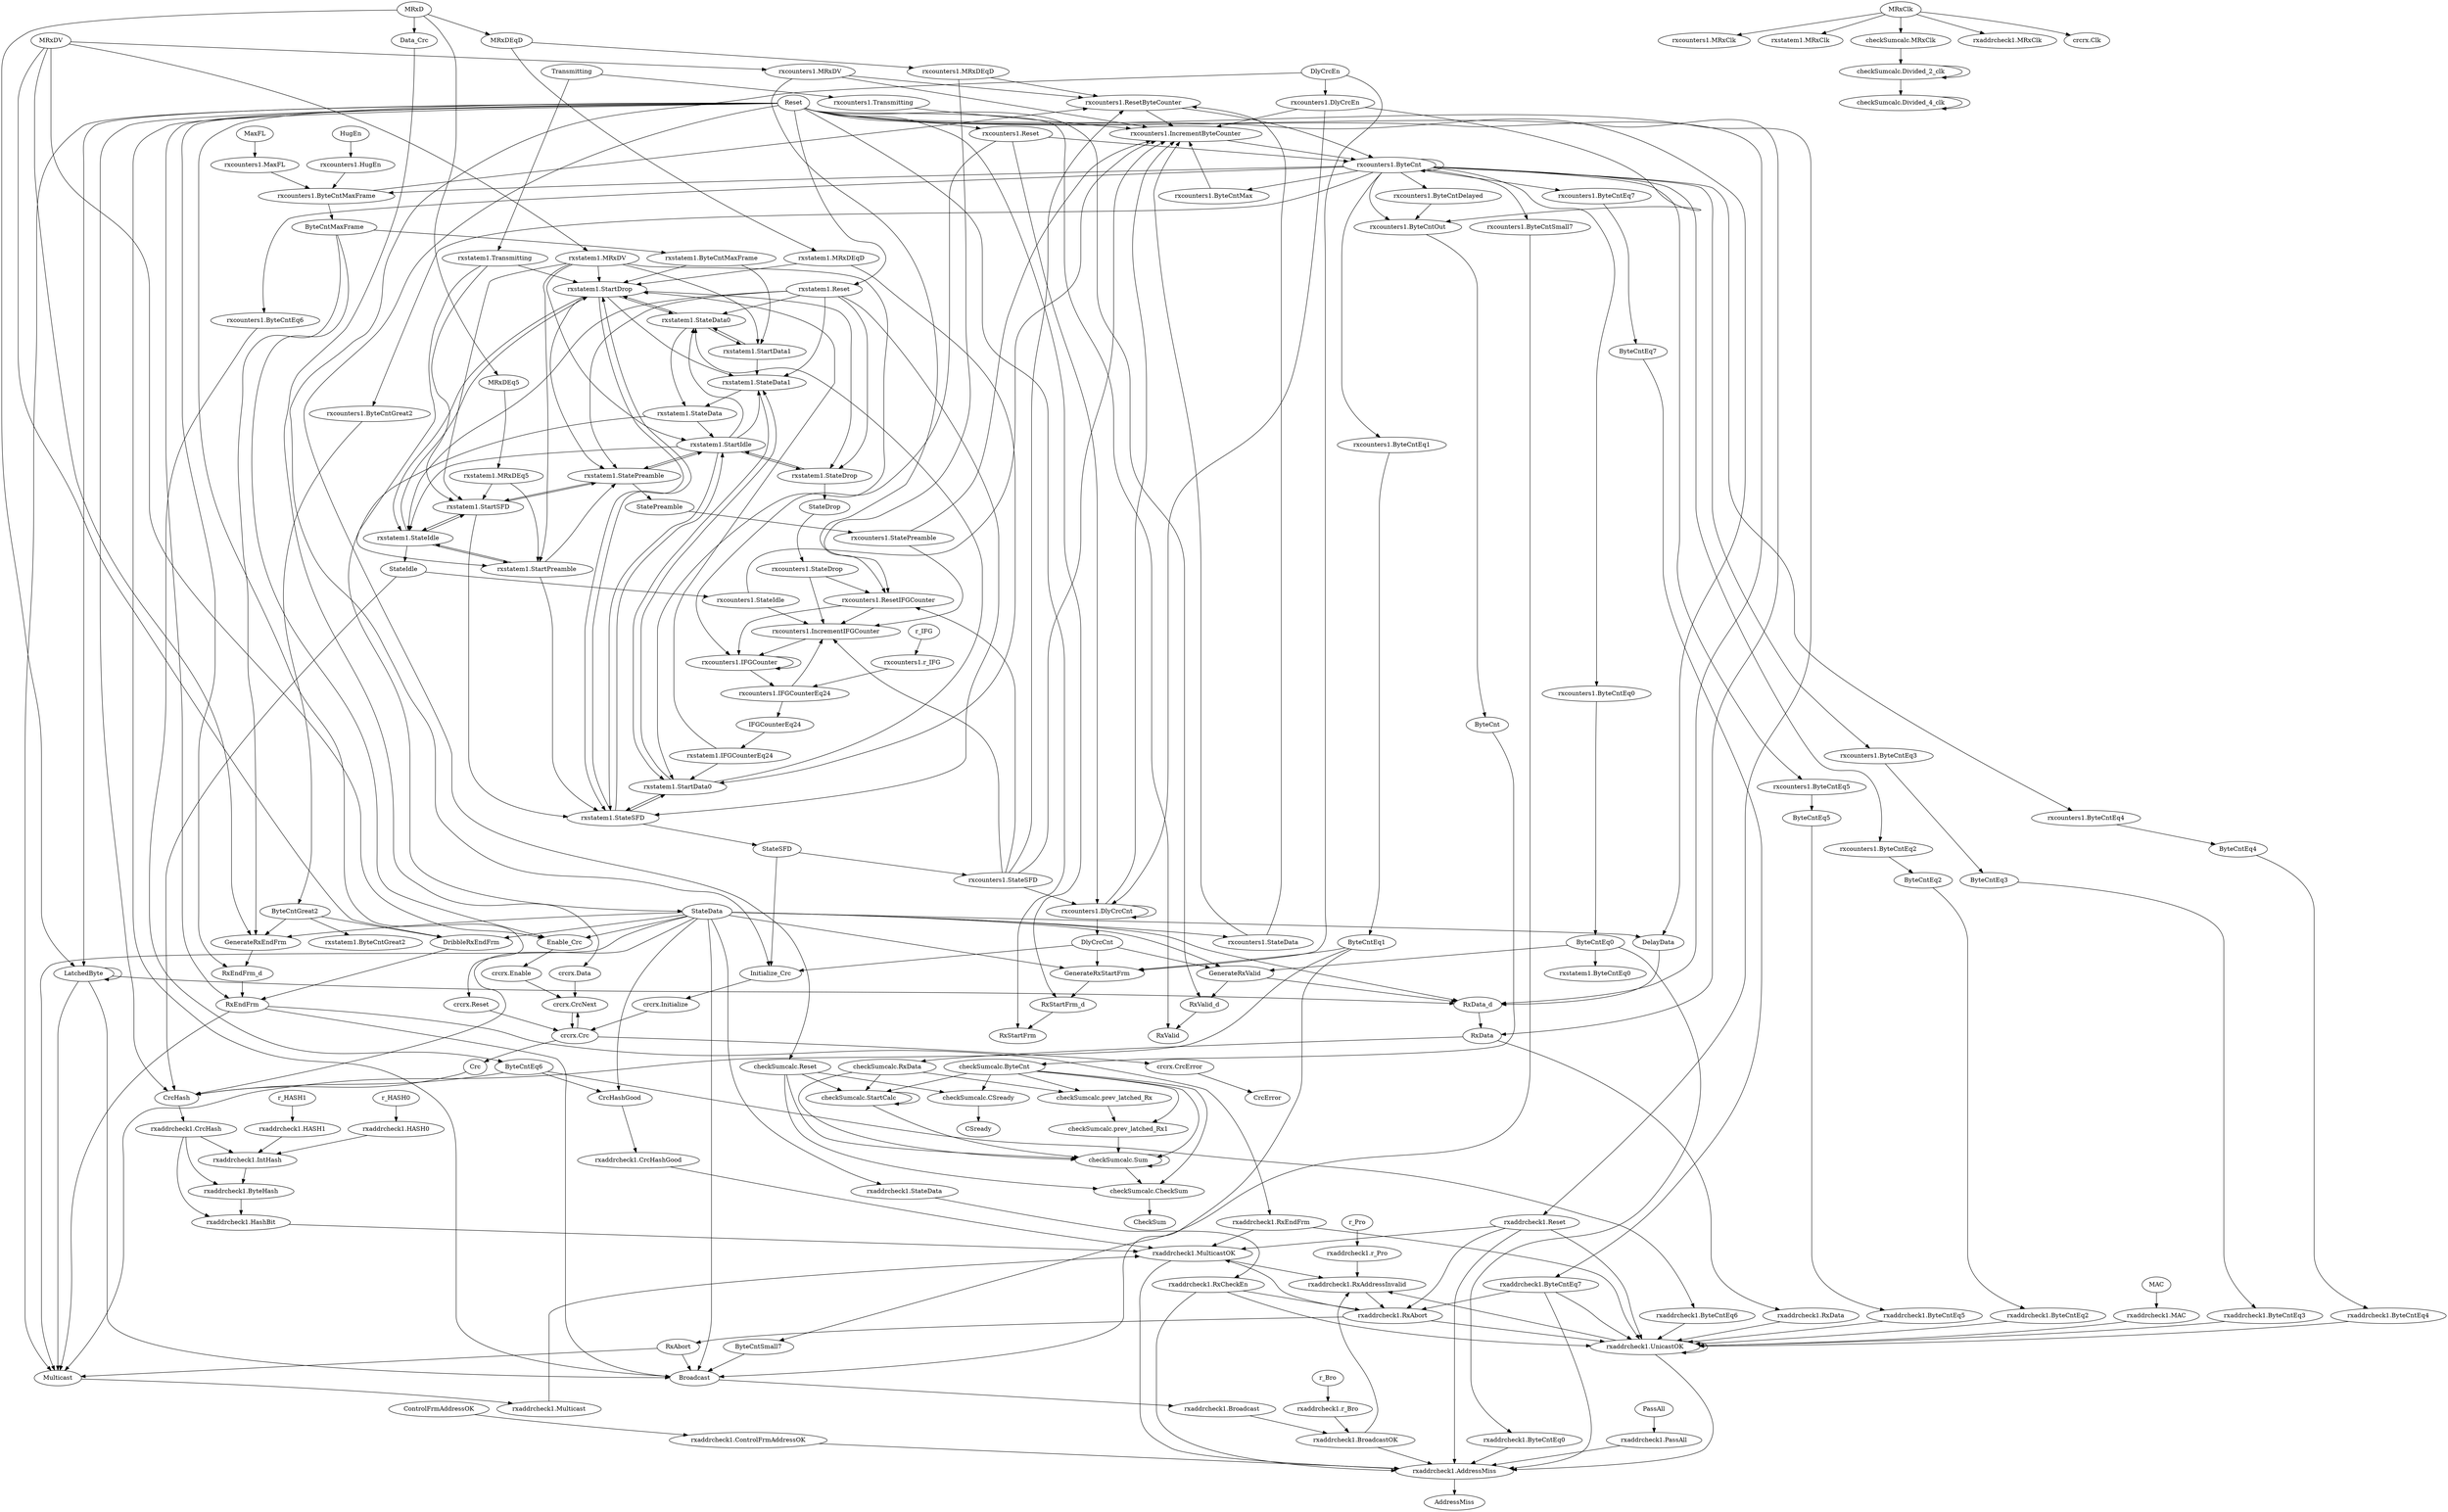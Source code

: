 digraph "()" {
	MRxDV -> Enable_Crc	 [weight=1.0];
	MRxDV -> "rxcounters1.MRxDV"	 [weight=1.0];
	MRxDV -> "rxstatem1.MRxDV"	 [weight=1.0];
	MRxDV -> DribbleRxEndFrm	 [weight=1.0];
	MRxDV -> GenerateRxEndFrm	 [weight=1.0];
	"rxstatem1.Reset" -> "rxstatem1.StateData0"	 [weight=3.0];
	"rxstatem1.Reset" -> "rxstatem1.StateData1"	 [weight=3.0];
	"rxstatem1.Reset" -> "rxstatem1.StateIdle"	 [weight=3.0];
	"rxstatem1.Reset" -> "rxstatem1.StateSFD"	 [weight=3.0];
	"rxstatem1.Reset" -> "rxstatem1.StatePreamble"	 [weight=3.0];
	"rxstatem1.Reset" -> "rxstatem1.StateDrop"	 [weight=3.0];
	Enable_Crc -> "crcrx.Enable"	 [weight=1.0];
	ControlFrmAddressOK -> "rxaddrcheck1.ControlFrmAddressOK"	 [weight=1.0];
	StateDrop -> "rxcounters1.StateDrop"	 [weight=1.0];
	r_IFG -> "rxcounters1.r_IFG"	 [weight=1.0];
	"crcrx.Initialize" -> "crcrx.Crc"	 [weight=2.0];
	"rxaddrcheck1.Reset" -> "rxaddrcheck1.UnicastOK"	 [weight=8.0];
	"rxaddrcheck1.Reset" -> "rxaddrcheck1.MulticastOK"	 [weight=3.0];
	"rxaddrcheck1.Reset" -> "rxaddrcheck1.RxAbort"	 [weight=3.0];
	"rxaddrcheck1.Reset" -> "rxaddrcheck1.AddressMiss"	 [weight=3.0];
	"rxstatem1.StartPreamble" -> "rxstatem1.StateIdle"	 [weight=2.0];
	"rxstatem1.StartPreamble" -> "rxstatem1.StateSFD"	 [weight=2.0];
	"rxstatem1.StartPreamble" -> "rxstatem1.StatePreamble"	 [weight=1.0];
	"rxaddrcheck1.CrcHash" -> "rxaddrcheck1.IntHash"	 [weight=1.0];
	"rxaddrcheck1.CrcHash" -> "rxaddrcheck1.HashBit"	 [weight=1.0];
	"rxaddrcheck1.CrcHash" -> "rxaddrcheck1.ByteHash"	 [weight=4.0];
	StatePreamble -> "rxcounters1.StatePreamble"	 [weight=1.0];
	"rxaddrcheck1.HASH0" -> "rxaddrcheck1.IntHash"	 [weight=1.0];
	"rxaddrcheck1.UnicastOK" -> "rxaddrcheck1.UnicastOK"	 [weight=5.0];
	"rxaddrcheck1.UnicastOK" -> "rxaddrcheck1.AddressMiss"	 [weight=1.0];
	"rxaddrcheck1.UnicastOK" -> "rxaddrcheck1.RxAddressInvalid"	 [weight=1.0];
	"rxcounters1.MRxDV" -> "rxcounters1.ResetByteCounter"	 [weight=1.0];
	"rxcounters1.MRxDV" -> "rxcounters1.ResetIFGCounter"	 [weight=1.0];
	"rxcounters1.MRxDV" -> "rxcounters1.IncrementByteCounter"	 [weight=1.0];
	StateIdle -> CrcHash	 [weight=2.0];
	StateIdle -> "rxcounters1.StateIdle"	 [weight=1.0];
	"checkSumcalc.Reset" -> "checkSumcalc.StartCalc"	 [weight=4.0];
	"checkSumcalc.Reset" -> "checkSumcalc.CheckSum"	 [weight=2.0];
	"checkSumcalc.Reset" -> "checkSumcalc.CSready"	 [weight=2.0];
	"checkSumcalc.Reset" -> "checkSumcalc.Sum"	 [weight=1.0];
	Broadcast -> "rxaddrcheck1.Broadcast"	 [weight=1.0];
	MRxD -> LatchedByte	 [weight=1.0];
	MRxD -> MRxDEqD	 [weight=1.0];
	MRxD -> Data_Crc	 [weight=4.0];
	MRxD -> MRxDEq5	 [weight=1.0];
	Reset -> "rxstatem1.Reset"	 [weight=1.0];
	Reset -> "rxaddrcheck1.Reset"	 [weight=1.0];
	Reset -> "checkSumcalc.Reset"	 [weight=1.0];
	Reset -> Broadcast	 [weight=4.0];
	Reset -> RxValid	 [weight=2.0];
	Reset -> LatchedByte	 [weight=3.0];
	Reset -> DelayData	 [weight=3.0];
	Reset -> CrcHash	 [weight=2.0];
	Reset -> "rxcounters1.Reset"	 [weight=1.0];
	Reset -> "crcrx.Reset"	 [weight=1.0];
	Reset -> RxStartFrm_d	 [weight=2.0];
	Reset -> RxEndFrm_d	 [weight=2.0];
	Reset -> RxData_d	 [weight=3.0];
	Reset -> RxStartFrm	 [weight=2.0];
	Reset -> RxData	 [weight=3.0];
	Reset -> RxValid_d	 [weight=2.0];
	Reset -> Multicast	 [weight=3.0];
	Reset -> RxEndFrm	 [weight=2.0];
	"checkSumcalc.Divided_2_clk" -> "checkSumcalc.Divided_2_clk"	 [weight=1.0];
	"checkSumcalc.Divided_2_clk" -> "checkSumcalc.Divided_4_clk"	 [weight=1.0];
	"rxcounters1.MaxFL" -> "rxcounters1.ByteCntMaxFrame"	 [weight=1.0];
	"rxstatem1.StateData0" -> "rxstatem1.StartDrop"	 [weight=1.0];
	"rxstatem1.StateData0" -> "rxstatem1.StateData"	 [weight=1.0];
	"rxstatem1.StateData0" -> "rxstatem1.StartData1"	 [weight=1.0];
	"rxstatem1.StateData1" -> "rxstatem1.StateData"	 [weight=1.0];
	"rxstatem1.StateData1" -> "rxstatem1.StartData0"	 [weight=1.0];
	"rxcounters1.ByteCntEq1" -> ByteCntEq1	 [weight=1.0];
	"rxcounters1.ByteCntEq0" -> ByteCntEq0	 [weight=1.0];
	"rxcounters1.ByteCntEq3" -> ByteCntEq3	 [weight=1.0];
	"rxcounters1.ByteCntEq5" -> ByteCntEq5	 [weight=1.0];
	"rxcounters1.ByteCntEq4" -> ByteCntEq4	 [weight=1.0];
	"rxcounters1.ByteCntEq7" -> ByteCntEq7	 [weight=1.0];
	"rxcounters1.ByteCntEq6" -> ByteCntEq6	 [weight=1.0];
	"rxcounters1.StatePreamble" -> "rxcounters1.IncrementIFGCounter"	 [weight=1.0];
	"rxcounters1.StatePreamble" -> "rxcounters1.IncrementByteCounter"	 [weight=1.0];
	"crcrx.Enable" -> "crcrx.CrcNext"	 [weight=28.0];
	GenerateRxStartFrm -> RxStartFrm_d	 [weight=1.0];
	"checkSumcalc.ByteCnt" -> "checkSumcalc.prev_latched_Rx1"	 [weight=2.0];
	"checkSumcalc.ByteCnt" -> "checkSumcalc.StartCalc"	 [weight=12.0];
	"checkSumcalc.ByteCnt" -> "checkSumcalc.CheckSum"	 [weight=3.0];
	"checkSumcalc.ByteCnt" -> "checkSumcalc.prev_latched_Rx"	 [weight=2.0];
	"checkSumcalc.ByteCnt" -> "checkSumcalc.CSready"	 [weight=3.0];
	"checkSumcalc.ByteCnt" -> "checkSumcalc.Sum"	 [weight=2.0];
	"rxaddrcheck1.RxData" -> "rxaddrcheck1.UnicastOK"	 [weight=6.0];
	"rxstatem1.Transmitting" -> "rxstatem1.StartPreamble"	 [weight=1.0];
	"rxstatem1.Transmitting" -> "rxstatem1.StartDrop"	 [weight=1.0];
	"rxstatem1.Transmitting" -> "rxstatem1.StartSFD"	 [weight=1.0];
	MAC -> "rxaddrcheck1.MAC"	 [weight=1.0];
	"rxcounters1.ByteCnt" -> "rxcounters1.ByteCntEq1"	 [weight=1.0];
	"rxcounters1.ByteCnt" -> "rxcounters1.ByteCntEq0"	 [weight=1.0];
	"rxcounters1.ByteCnt" -> "rxcounters1.ByteCntEq3"	 [weight=1.0];
	"rxcounters1.ByteCnt" -> "rxcounters1.ByteCntEq5"	 [weight=1.0];
	"rxcounters1.ByteCnt" -> "rxcounters1.ByteCntEq4"	 [weight=1.0];
	"rxcounters1.ByteCnt" -> "rxcounters1.ByteCntEq7"	 [weight=1.0];
	"rxcounters1.ByteCnt" -> "rxcounters1.ByteCntEq6"	 [weight=1.0];
	"rxcounters1.ByteCnt" -> "rxcounters1.ByteCnt"	 [weight=1.0];
	"rxcounters1.ByteCnt" -> "rxcounters1.ByteCntOut"	 [weight=1.0];
	"rxcounters1.ByteCnt" -> "rxcounters1.ByteCntDelayed"	 [weight=1.0];
	"rxcounters1.ByteCnt" -> "rxcounters1.ByteCntMaxFrame"	 [weight=1.0];
	"rxcounters1.ByteCnt" -> "rxcounters1.ByteCntMax"	 [weight=1.0];
	"rxcounters1.ByteCnt" -> "rxcounters1.ByteCntGreat2"	 [weight=1.0];
	"rxcounters1.ByteCnt" -> "rxcounters1.ByteCntSmall7"	 [weight=1.0];
	"rxcounters1.ByteCnt" -> "rxcounters1.ByteCntEq2"	 [weight=1.0];
	"rxcounters1.ByteCntOut" -> ByteCnt	 [weight=1.0];
	StateSFD -> Initialize_Crc	 [weight=1.0];
	StateSFD -> "rxcounters1.StateSFD"	 [weight=1.0];
	ByteCntSmall7 -> Broadcast	 [weight=3.0];
	Initialize_Crc -> "crcrx.Initialize"	 [weight=1.0];
	MRxClk -> "rxcounters1.MRxClk"	 [weight=1.0];
	MRxClk -> "rxstatem1.MRxClk"	 [weight=1.0];
	MRxClk -> "checkSumcalc.MRxClk"	 [weight=1.0];
	MRxClk -> "rxaddrcheck1.MRxClk"	 [weight=1.0];
	MRxClk -> "crcrx.Clk"	 [weight=1.0];
	"rxcounters1.ByteCntDelayed" -> "rxcounters1.ByteCntOut"	 [weight=1.0];
	"rxstatem1.StartDrop" -> "rxstatem1.StateData0"	 [weight=2.0];
	"rxstatem1.StartDrop" -> "rxstatem1.StateData1"	 [weight=2.0];
	"rxstatem1.StartDrop" -> "rxstatem1.StateIdle"	 [weight=2.0];
	"rxstatem1.StartDrop" -> "rxstatem1.StateSFD"	 [weight=2.0];
	"rxstatem1.StartDrop" -> "rxstatem1.StatePreamble"	 [weight=2.0];
	"rxstatem1.StartDrop" -> "rxstatem1.StateDrop"	 [weight=1.0];
	"rxaddrcheck1.MulticastOK" -> "rxaddrcheck1.AddressMiss"	 [weight=1.0];
	"rxaddrcheck1.MulticastOK" -> "rxaddrcheck1.RxAddressInvalid"	 [weight=1.0];
	"rxaddrcheck1.r_Bro" -> "rxaddrcheck1.BroadcastOK"	 [weight=1.0];
	"checkSumcalc.prev_latched_Rx1" -> "checkSumcalc.Sum"	 [weight=1.0];
	"rxaddrcheck1.ByteCntEq0" -> "rxaddrcheck1.AddressMiss"	 [weight=2.0];
	"rxcounters1.StateDrop" -> "rxcounters1.ResetIFGCounter"	 [weight=1.0];
	"rxcounters1.StateDrop" -> "rxcounters1.IncrementIFGCounter"	 [weight=1.0];
	"rxaddrcheck1.ByteCntEq2" -> "rxaddrcheck1.UnicastOK"	 [weight=7.0];
	"rxaddrcheck1.ByteCntEq3" -> "rxaddrcheck1.UnicastOK"	 [weight=6.0];
	"rxaddrcheck1.ByteCntEq4" -> "rxaddrcheck1.UnicastOK"	 [weight=5.0];
	"rxaddrcheck1.ByteCntEq5" -> "rxaddrcheck1.UnicastOK"	 [weight=4.0];
	"rxaddrcheck1.ByteCntEq6" -> "rxaddrcheck1.UnicastOK"	 [weight=3.0];
	"rxstatem1.MRxDV" -> "rxstatem1.StartPreamble"	 [weight=1.0];
	"rxstatem1.MRxDV" -> "rxstatem1.StartDrop"	 [weight=1.0];
	"rxstatem1.MRxDV" -> "rxstatem1.StartIdle"	 [weight=1.0];
	"rxstatem1.MRxDV" -> "rxstatem1.StartData1"	 [weight=1.0];
	"rxstatem1.MRxDV" -> "rxstatem1.StartData0"	 [weight=1.0];
	"rxstatem1.MRxDV" -> "rxstatem1.StartSFD"	 [weight=1.0];
	"rxaddrcheck1.IntHash" -> "rxaddrcheck1.ByteHash"	 [weight=4.0];
	"rxstatem1.ByteCntMaxFrame" -> "rxstatem1.StartDrop"	 [weight=1.0];
	"rxstatem1.ByteCntMaxFrame" -> "rxstatem1.StartData1"	 [weight=1.0];
	"rxaddrcheck1.RxCheckEn" -> "rxaddrcheck1.UnicastOK"	 [weight=27.0];
	"rxaddrcheck1.RxCheckEn" -> "rxaddrcheck1.RxAbort"	 [weight=2.0];
	"rxaddrcheck1.RxCheckEn" -> "rxaddrcheck1.AddressMiss"	 [weight=1.0];
	r_Bro -> "rxaddrcheck1.r_Bro"	 [weight=1.0];
	"rxstatem1.IFGCounterEq24" -> "rxstatem1.StartDrop"	 [weight=1.0];
	"rxstatem1.IFGCounterEq24" -> "rxstatem1.StartData0"	 [weight=1.0];
	HugEn -> "rxcounters1.HugEn"	 [weight=1.0];
	PassAll -> "rxaddrcheck1.PassAll"	 [weight=1.0];
	DlyCrcCnt -> GenerateRxStartFrm	 [weight=1.0];
	DlyCrcCnt -> Initialize_Crc	 [weight=1.0];
	DlyCrcCnt -> GenerateRxValid	 [weight=1.0];
	RxAbort -> Broadcast	 [weight=1.0];
	RxAbort -> Multicast	 [weight=1.0];
	"rxcounters1.ResetByteCounter" -> "rxcounters1.ByteCnt"	 [weight=2.0];
	"rxcounters1.ResetByteCounter" -> "rxcounters1.IncrementByteCounter"	 [weight=1.0];
	LatchedByte -> Broadcast	 [weight=5.0];
	LatchedByte -> LatchedByte	 [weight=1.0];
	LatchedByte -> RxData_d	 [weight=1.0];
	LatchedByte -> Multicast	 [weight=2.0];
	DelayData -> RxData_d	 [weight=1.0];
	"rxaddrcheck1.ControlFrmAddressOK" -> "rxaddrcheck1.AddressMiss"	 [weight=1.0];
	"checkSumcalc.Divided_4_clk" -> "checkSumcalc.Divided_4_clk"	 [weight=1.0];
	"rxstatem1.StateData" -> "rxstatem1.StartIdle"	 [weight=1.0];
	"rxstatem1.StateData" -> StateData	 [weight=1.0];
	"checkSumcalc.StartCalc" -> "checkSumcalc.StartCalc"	 [weight=2.0];
	"checkSumcalc.StartCalc" -> "checkSumcalc.Sum"	 [weight=1.0];
	"crcrx.CrcNext" -> "crcrx.Crc"	 [weight=1.0];
	GenerateRxValid -> RxData_d	 [weight=2.0];
	GenerateRxValid -> RxValid_d	 [weight=1.0];
	"rxstatem1.StartIdle" -> "rxstatem1.StateData0"	 [weight=2.0];
	"rxstatem1.StartIdle" -> "rxstatem1.StateData1"	 [weight=2.0];
	"rxstatem1.StartIdle" -> "rxstatem1.StateIdle"	 [weight=1.0];
	"rxstatem1.StartIdle" -> "rxstatem1.StateSFD"	 [weight=2.0];
	"rxstatem1.StartIdle" -> "rxstatem1.StatePreamble"	 [weight=2.0];
	"rxstatem1.StartIdle" -> "rxstatem1.StateDrop"	 [weight=2.0];
	DribbleRxEndFrm -> RxEndFrm	 [weight=1.0];
	ByteCnt -> "checkSumcalc.ByteCnt"	 [weight=1.0];
	"crcrx.CrcError" -> CrcError	 [weight=1.0];
	"rxaddrcheck1.RxAbort" -> "rxaddrcheck1.UnicastOK"	 [weight=1.0];
	"rxaddrcheck1.RxAbort" -> "rxaddrcheck1.MulticastOK"	 [weight=2.0];
	"rxaddrcheck1.RxAbort" -> RxAbort	 [weight=1.0];
	CrcHash -> "rxaddrcheck1.CrcHash"	 [weight=1.0];
	"rxaddrcheck1.Multicast" -> "rxaddrcheck1.MulticastOK"	 [weight=1.0];
	"checkSumcalc.CheckSum" -> CheckSum	 [weight=1.0];
	r_HASH0 -> "rxaddrcheck1.HASH0"	 [weight=1.0];
	r_HASH1 -> "rxaddrcheck1.HASH1"	 [weight=1.0];
	"rxcounters1.MRxDEqD" -> "rxcounters1.ResetByteCounter"	 [weight=1.0];
	"rxcounters1.MRxDEqD" -> "rxcounters1.ResetIFGCounter"	 [weight=1.0];
	"checkSumcalc.prev_latched_Rx" -> "checkSumcalc.prev_latched_Rx1"	 [weight=1.0];
	"rxcounters1.Reset" -> "rxcounters1.ByteCnt"	 [weight=3.0];
	"rxcounters1.Reset" -> "rxcounters1.DlyCrcCnt"	 [weight=4.0];
	"rxcounters1.Reset" -> "rxcounters1.IFGCounter"	 [weight=3.0];
	IFGCounterEq24 -> "rxstatem1.IFGCounterEq24"	 [weight=1.0];
	"rxcounters1.DlyCrcCnt" -> DlyCrcCnt	 [weight=1.0];
	"rxcounters1.DlyCrcCnt" -> "rxcounters1.DlyCrcCnt"	 [weight=5.0];
	"rxcounters1.DlyCrcCnt" -> "rxcounters1.IncrementByteCounter"	 [weight=1.0];
	"crcrx.Reset" -> "crcrx.Crc"	 [weight=3.0];
	"rxcounters1.ResetIFGCounter" -> "rxcounters1.IncrementIFGCounter"	 [weight=1.0];
	"rxcounters1.ResetIFGCounter" -> "rxcounters1.IFGCounter"	 [weight=2.0];
	"rxstatem1.StateIdle" -> "rxstatem1.StartPreamble"	 [weight=1.0];
	"rxstatem1.StateIdle" -> StateIdle	 [weight=1.0];
	"rxstatem1.StateIdle" -> "rxstatem1.StartDrop"	 [weight=1.0];
	"rxstatem1.StateIdle" -> "rxstatem1.StartSFD"	 [weight=1.0];
	"rxcounters1.r_IFG" -> "rxcounters1.IFGCounterEq24"	 [weight=1.0];
	"rxcounters1.IncrementIFGCounter" -> "rxcounters1.IFGCounter"	 [weight=1.0];
	"rxaddrcheck1.HASH1" -> "rxaddrcheck1.IntHash"	 [weight=1.0];
	"rxcounters1.IFGCounterEq24" -> IFGCounterEq24	 [weight=1.0];
	"rxcounters1.IFGCounterEq24" -> "rxcounters1.IncrementIFGCounter"	 [weight=1.0];
	"rxaddrcheck1.r_Pro" -> "rxaddrcheck1.RxAddressInvalid"	 [weight=1.0];
	GenerateRxEndFrm -> RxEndFrm_d	 [weight=1.0];
	"rxaddrcheck1.BroadcastOK" -> "rxaddrcheck1.AddressMiss"	 [weight=1.0];
	"rxaddrcheck1.BroadcastOK" -> "rxaddrcheck1.RxAddressInvalid"	 [weight=1.0];
	"rxcounters1.ByteCntMaxFrame" -> "rxcounters1.ResetByteCounter"	 [weight=1.0];
	"rxcounters1.ByteCntMaxFrame" -> ByteCntMaxFrame	 [weight=1.0];
	Crc -> CrcHash	 [weight=1.0];
	StateData -> Enable_Crc	 [weight=1.0];
	StateData -> Broadcast	 [weight=5.0];
	StateData -> GenerateRxStartFrm	 [weight=1.0];
	StateData -> DelayData	 [weight=1.0];
	StateData -> GenerateRxValid	 [weight=1.0];
	StateData -> DribbleRxEndFrm	 [weight=1.0];
	StateData -> CrcHash	 [weight=1.0];
	StateData -> GenerateRxEndFrm	 [weight=1.0];
	StateData -> "rxcounters1.StateData"	 [weight=1.0];
	StateData -> RxData_d	 [weight=1.0];
	StateData -> "rxaddrcheck1.StateData"	 [weight=1.0];
	StateData -> CrcHashGood	 [weight=1.0];
	StateData -> Multicast	 [weight=2.0];
	RxStartFrm_d -> RxStartFrm	 [weight=1.0];
	"rxstatem1.StateSFD" -> StateSFD	 [weight=1.0];
	"rxstatem1.StateSFD" -> "rxstatem1.StartDrop"	 [weight=1.0];
	"rxstatem1.StateSFD" -> "rxstatem1.StartIdle"	 [weight=1.0];
	"rxstatem1.StateSFD" -> "rxstatem1.StartData0"	 [weight=1.0];
	"rxstatem1.StatePreamble" -> StatePreamble	 [weight=1.0];
	"rxstatem1.StatePreamble" -> "rxstatem1.StartIdle"	 [weight=1.0];
	"rxstatem1.StatePreamble" -> "rxstatem1.StartSFD"	 [weight=1.0];
	RxEndFrm_d -> RxEndFrm	 [weight=1.0];
	Transmitting -> "rxstatem1.Transmitting"	 [weight=1.0];
	Transmitting -> "rxcounters1.Transmitting"	 [weight=1.0];
	"rxcounters1.Transmitting" -> "rxcounters1.IncrementByteCounter"	 [weight=1.0];
	"crcrx.Crc" -> "crcrx.CrcNext"	 [weight=84.0];
	"crcrx.Crc" -> "crcrx.CrcError"	 [weight=1.0];
	"crcrx.Crc" -> Crc	 [weight=1.0];
	"rxstatem1.StartData1" -> "rxstatem1.StateData0"	 [weight=2.0];
	"rxstatem1.StartData1" -> "rxstatem1.StateData1"	 [weight=1.0];
	"rxstatem1.StartData0" -> "rxstatem1.StateData0"	 [weight=1.0];
	"rxstatem1.StartData0" -> "rxstatem1.StateData1"	 [weight=2.0];
	"rxstatem1.StartData0" -> "rxstatem1.StateSFD"	 [weight=2.0];
	"checkSumcalc.RxData" -> "checkSumcalc.StartCalc"	 [weight=2.0];
	"checkSumcalc.RxData" -> "checkSumcalc.prev_latched_Rx"	 [weight=1.0];
	"checkSumcalc.RxData" -> "checkSumcalc.Sum"	 [weight=1.0];
	"rxcounters1.StateData" -> "rxcounters1.ResetByteCounter"	 [weight=1.0];
	"rxcounters1.StateData" -> "rxcounters1.IncrementByteCounter"	 [weight=1.0];
	ByteCntGreat2 -> DribbleRxEndFrm	 [weight=1.0];
	ByteCntGreat2 -> GenerateRxEndFrm	 [weight=1.0];
	ByteCntGreat2 -> "rxstatem1.ByteCntGreat2"	 [weight=1.0];
	ByteCntEq5 -> "rxaddrcheck1.ByteCntEq5"	 [weight=1.0];
	ByteCntEq4 -> "rxaddrcheck1.ByteCntEq4"	 [weight=1.0];
	"rxcounters1.IFGCounter" -> "rxcounters1.IFGCounterEq24"	 [weight=1.0];
	"rxcounters1.IFGCounter" -> "rxcounters1.IFGCounter"	 [weight=1.0];
	ByteCntEq6 -> "rxaddrcheck1.ByteCntEq6"	 [weight=1.0];
	ByteCntEq6 -> CrcHash	 [weight=1.0];
	ByteCntEq6 -> CrcHashGood	 [weight=1.0];
	ByteCntEq1 -> Broadcast	 [weight=2.0];
	ByteCntEq1 -> GenerateRxStartFrm	 [weight=1.0];
	ByteCntEq1 -> Multicast	 [weight=2.0];
	ByteCntEq0 -> "rxaddrcheck1.ByteCntEq0"	 [weight=1.0];
	ByteCntEq0 -> GenerateRxValid	 [weight=1.0];
	ByteCntEq0 -> "rxstatem1.ByteCntEq0"	 [weight=1.0];
	ByteCntEq3 -> "rxaddrcheck1.ByteCntEq3"	 [weight=1.0];
	ByteCntEq2 -> "rxaddrcheck1.ByteCntEq2"	 [weight=1.0];
	RxData_d -> RxData	 [weight=1.0];
	"rxaddrcheck1.StateData" -> "rxaddrcheck1.RxCheckEn"	 [weight=1.0];
	"rxcounters1.StateSFD" -> "rxcounters1.ResetByteCounter"	 [weight=1.0];
	"rxcounters1.StateSFD" -> "rxcounters1.DlyCrcCnt"	 [weight=2.0];
	"rxcounters1.StateSFD" -> "rxcounters1.ResetIFGCounter"	 [weight=1.0];
	"rxcounters1.StateSFD" -> "rxcounters1.IncrementIFGCounter"	 [weight=1.0];
	"rxcounters1.StateSFD" -> "rxcounters1.IncrementByteCounter"	 [weight=1.0];
	"rxaddrcheck1.RxEndFrm" -> "rxaddrcheck1.UnicastOK"	 [weight=1.0];
	"rxaddrcheck1.RxEndFrm" -> "rxaddrcheck1.MulticastOK"	 [weight=2.0];
	MaxFL -> "rxcounters1.MaxFL"	 [weight=1.0];
	DlyCrcEn -> GenerateRxStartFrm	 [weight=1.0];
	DlyCrcEn -> Initialize_Crc	 [weight=1.0];
	DlyCrcEn -> "rxcounters1.DlyCrcEn"	 [weight=1.0];
	"crcrx.Data" -> "crcrx.CrcNext"	 [weight=56.0];
	r_Pro -> "rxaddrcheck1.r_Pro"	 [weight=1.0];
	"rxaddrcheck1.PassAll" -> "rxaddrcheck1.AddressMiss"	 [weight=1.0];
	"rxcounters1.StateIdle" -> "rxcounters1.IncrementIFGCounter"	 [weight=1.0];
	"rxcounters1.StateIdle" -> "rxcounters1.IncrementByteCounter"	 [weight=1.0];
	MRxDEqD -> "rxcounters1.MRxDEqD"	 [weight=1.0];
	MRxDEqD -> "rxstatem1.MRxDEqD"	 [weight=1.0];
	"rxstatem1.StateDrop" -> StateDrop	 [weight=1.0];
	"rxstatem1.StateDrop" -> "rxstatem1.StartIdle"	 [weight=1.0];
	"rxaddrcheck1.MAC" -> "rxaddrcheck1.UnicastOK"	 [weight=6.0];
	"rxstatem1.MRxDEq5" -> "rxstatem1.StartPreamble"	 [weight=1.0];
	"rxstatem1.MRxDEq5" -> "rxstatem1.StartSFD"	 [weight=1.0];
	CrcHashGood -> "rxaddrcheck1.CrcHashGood"	 [weight=1.0];
	Data_Crc -> "crcrx.Data"	 [weight=1.0];
	"rxaddrcheck1.ByteCntEq7" -> "rxaddrcheck1.UnicastOK"	 [weight=2.0];
	"rxaddrcheck1.ByteCntEq7" -> "rxaddrcheck1.RxAbort"	 [weight=2.0];
	"rxaddrcheck1.ByteCntEq7" -> "rxaddrcheck1.AddressMiss"	 [weight=1.0];
	"rxaddrcheck1.AddressMiss" -> AddressMiss	 [weight=1.0];
	"rxstatem1.StartSFD" -> "rxstatem1.StateIdle"	 [weight=2.0];
	"rxstatem1.StartSFD" -> "rxstatem1.StateSFD"	 [weight=1.0];
	"rxstatem1.StartSFD" -> "rxstatem1.StatePreamble"	 [weight=2.0];
	RxData -> "rxaddrcheck1.RxData"	 [weight=1.0];
	RxData -> "checkSumcalc.RxData"	 [weight=1.0];
	"rxaddrcheck1.RxAddressInvalid" -> "rxaddrcheck1.RxAbort"	 [weight=2.0];
	"checkSumcalc.CSready" -> CSready	 [weight=1.0];
	"rxcounters1.IncrementByteCounter" -> "rxcounters1.ByteCnt"	 [weight=1.0];
	RxValid_d -> RxValid	 [weight=1.0];
	"checkSumcalc.MRxClk" -> "checkSumcalc.Divided_2_clk"	 [weight=1.0];
	"rxcounters1.ByteCntMax" -> "rxcounters1.IncrementByteCounter"	 [weight=1.0];
	"rxaddrcheck1.HashBit" -> "rxaddrcheck1.MulticastOK"	 [weight=1.0];
	"rxcounters1.ByteCntGreat2" -> ByteCntGreat2	 [weight=1.0];
	Multicast -> "rxaddrcheck1.Multicast"	 [weight=1.0];
	"rxstatem1.MRxDEqD" -> "rxstatem1.StartDrop"	 [weight=1.0];
	"rxstatem1.MRxDEqD" -> "rxstatem1.StartData0"	 [weight=1.0];
	RxEndFrm -> Broadcast	 [weight=1.0];
	RxEndFrm -> "rxaddrcheck1.RxEndFrm"	 [weight=1.0];
	RxEndFrm -> Multicast	 [weight=1.0];
	"rxcounters1.DlyCrcEn" -> "rxcounters1.ByteCntOut"	 [weight=1.0];
	"rxcounters1.DlyCrcEn" -> "rxcounters1.DlyCrcCnt"	 [weight=3.0];
	"rxcounters1.DlyCrcEn" -> "rxcounters1.IncrementByteCounter"	 [weight=1.0];
	"checkSumcalc.Sum" -> "checkSumcalc.CheckSum"	 [weight=1.0];
	"checkSumcalc.Sum" -> "checkSumcalc.Sum"	 [weight=1.0];
	"rxcounters1.HugEn" -> "rxcounters1.ByteCntMaxFrame"	 [weight=1.0];
	ByteCntEq7 -> "rxaddrcheck1.ByteCntEq7"	 [weight=1.0];
	"rxcounters1.ByteCntSmall7" -> ByteCntSmall7	 [weight=1.0];
	MRxDEq5 -> "rxstatem1.MRxDEq5"	 [weight=1.0];
	ByteCntMaxFrame -> Enable_Crc	 [weight=1.0];
	ByteCntMaxFrame -> "rxstatem1.ByteCntMaxFrame"	 [weight=1.0];
	ByteCntMaxFrame -> GenerateRxEndFrm	 [weight=1.0];
	"rxaddrcheck1.Broadcast" -> "rxaddrcheck1.BroadcastOK"	 [weight=1.0];
	"rxcounters1.ByteCntEq2" -> ByteCntEq2	 [weight=1.0];
	"rxaddrcheck1.CrcHashGood" -> "rxaddrcheck1.MulticastOK"	 [weight=1.0];
	"rxaddrcheck1.ByteHash" -> "rxaddrcheck1.HashBit"	 [weight=1.0];
}
